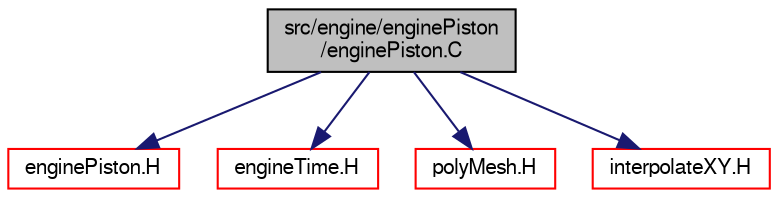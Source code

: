 digraph "src/engine/enginePiston/enginePiston.C"
{
  bgcolor="transparent";
  edge [fontname="FreeSans",fontsize="10",labelfontname="FreeSans",labelfontsize="10"];
  node [fontname="FreeSans",fontsize="10",shape=record];
  Node0 [label="src/engine/enginePiston\l/enginePiston.C",height=0.2,width=0.4,color="black", fillcolor="grey75", style="filled", fontcolor="black"];
  Node0 -> Node1 [color="midnightblue",fontsize="10",style="solid",fontname="FreeSans"];
  Node1 [label="enginePiston.H",height=0.2,width=0.4,color="red",URL="$a01037.html"];
  Node0 -> Node225 [color="midnightblue",fontsize="10",style="solid",fontname="FreeSans"];
  Node225 [label="engineTime.H",height=0.2,width=0.4,color="red",URL="$a01043.html"];
  Node0 -> Node184 [color="midnightblue",fontsize="10",style="solid",fontname="FreeSans"];
  Node184 [label="polyMesh.H",height=0.2,width=0.4,color="red",URL="$a11630.html"];
  Node0 -> Node262 [color="midnightblue",fontsize="10",style="solid",fontname="FreeSans"];
  Node262 [label="interpolateXY.H",height=0.2,width=0.4,color="red",URL="$a10400.html",tooltip="Interpolates y values from one curve to another with a different x distribution. "];
}

